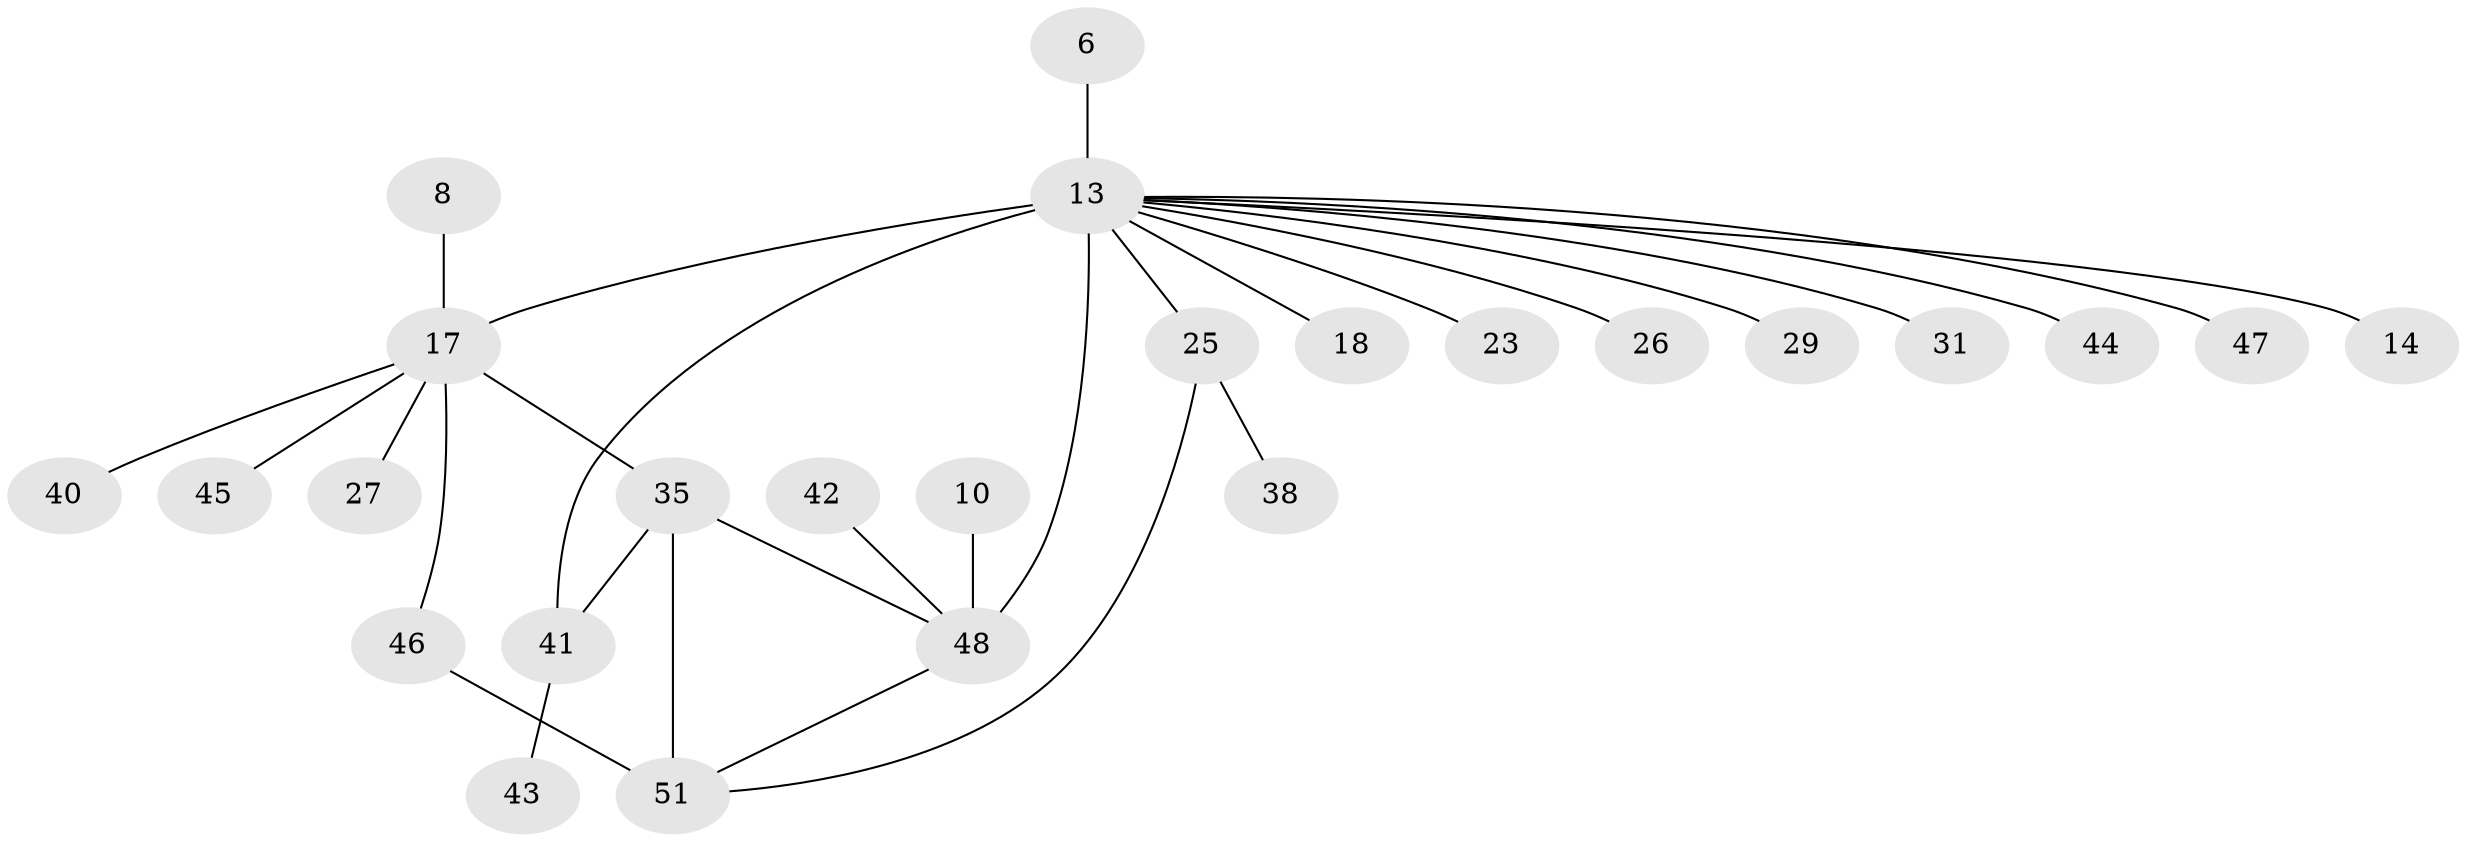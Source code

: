 // original degree distribution, {19: 0.0196078431372549, 6: 0.13725490196078433, 8: 0.0392156862745098, 1: 0.3333333333333333, 4: 0.13725490196078433, 5: 0.0196078431372549, 3: 0.058823529411764705, 2: 0.2549019607843137}
// Generated by graph-tools (version 1.1) at 2025/47/03/09/25 04:47:51]
// undirected, 25 vertices, 29 edges
graph export_dot {
graph [start="1"]
  node [color=gray90,style=filled];
  6;
  8;
  10;
  13 [super="+7+11"];
  14;
  17 [super="+2"];
  18;
  23;
  25 [super="+12+24"];
  26;
  27;
  29;
  31;
  35 [super="+16"];
  38;
  40;
  41 [super="+9+37+21+34+22"];
  42;
  43;
  44 [super="+28"];
  45;
  46;
  47;
  48 [super="+33+30"];
  51 [super="+50+32"];
  6 -- 13;
  8 -- 17;
  10 -- 48;
  13 -- 25 [weight=6];
  13 -- 17 [weight=4];
  13 -- 14;
  13 -- 26;
  13 -- 29;
  13 -- 47;
  13 -- 48 [weight=4];
  13 -- 18;
  13 -- 23;
  13 -- 31;
  13 -- 41 [weight=7];
  13 -- 44;
  17 -- 27;
  17 -- 35 [weight=3];
  17 -- 40;
  17 -- 46;
  17 -- 45;
  25 -- 38;
  25 -- 51;
  35 -- 51 [weight=3];
  35 -- 41 [weight=2];
  35 -- 48 [weight=2];
  41 -- 43;
  42 -- 48;
  46 -- 51;
  48 -- 51;
}

